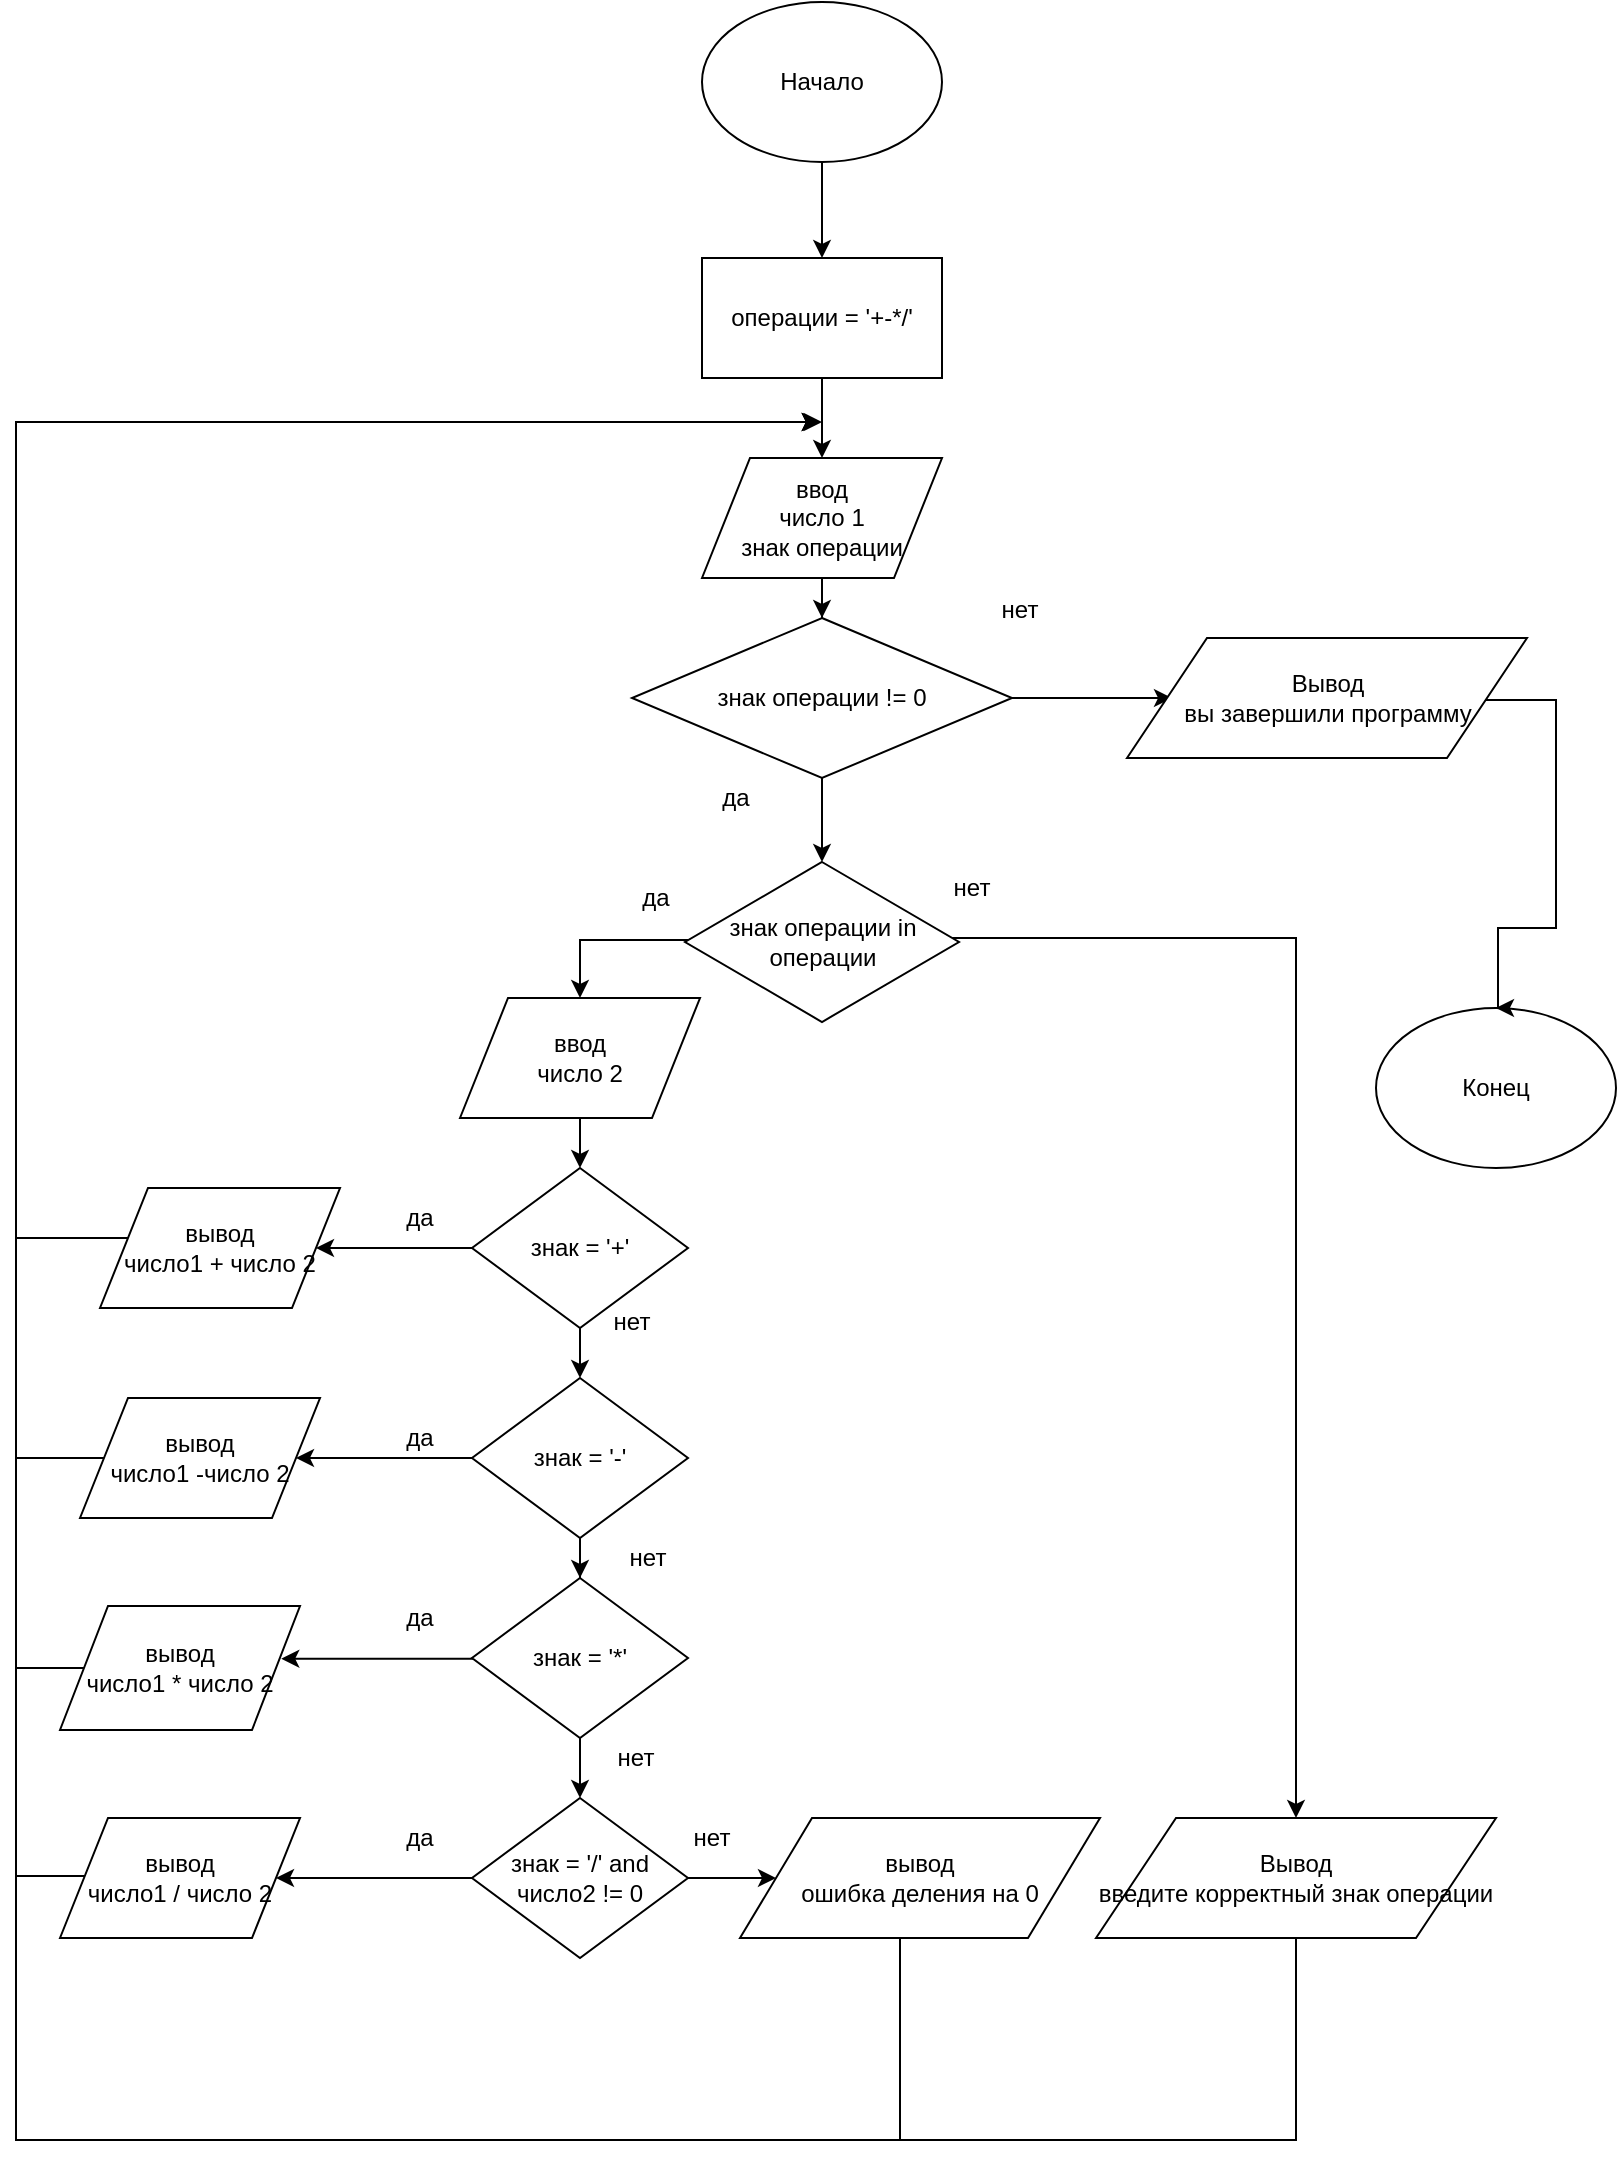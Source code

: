 <mxfile version="12.2.3" type="github" pages="4">
  <diagram id="CWwAkL2fOihtjybC1bDE" name="Task 2-1">
    <mxGraphModel dx="1408" dy="748" grid="1" gridSize="10" guides="1" tooltips="1" connect="1" arrows="1" fold="1" page="1" pageScale="1" pageWidth="827" pageHeight="1169" math="0" shadow="0">
      <root>
        <mxCell id="0"/>
        <mxCell id="1" parent="0"/>
        <mxCell id="OtLc_l3Oetv-ATF042nH-23" value="" style="edgeStyle=orthogonalEdgeStyle;rounded=0;orthogonalLoop=1;jettySize=auto;html=1;" parent="1" source="OtLc_l3Oetv-ATF042nH-1" target="OtLc_l3Oetv-ATF042nH-9" edge="1">
          <mxGeometry relative="1" as="geometry"/>
        </mxCell>
        <mxCell id="OtLc_l3Oetv-ATF042nH-1" value="Начало" style="ellipse;whiteSpace=wrap;html=1;" parent="1" vertex="1">
          <mxGeometry x="361" y="50" width="120" height="80" as="geometry"/>
        </mxCell>
        <mxCell id="OtLc_l3Oetv-ATF042nH-25" value="" style="edgeStyle=orthogonalEdgeStyle;rounded=0;orthogonalLoop=1;jettySize=auto;html=1;" parent="1" source="OtLc_l3Oetv-ATF042nH-3" target="OtLc_l3Oetv-ATF042nH-5" edge="1">
          <mxGeometry relative="1" as="geometry"/>
        </mxCell>
        <mxCell id="OtLc_l3Oetv-ATF042nH-3" value="ввод&lt;br&gt;число 1&lt;br&gt;знак операции" style="shape=parallelogram;perimeter=parallelogramPerimeter;whiteSpace=wrap;html=1;" parent="1" vertex="1">
          <mxGeometry x="361" y="278" width="120" height="60" as="geometry"/>
        </mxCell>
        <mxCell id="OtLc_l3Oetv-ATF042nH-26" value="" style="edgeStyle=orthogonalEdgeStyle;rounded=0;orthogonalLoop=1;jettySize=auto;html=1;" parent="1" source="OtLc_l3Oetv-ATF042nH-5" target="OtLc_l3Oetv-ATF042nH-10" edge="1">
          <mxGeometry relative="1" as="geometry"/>
        </mxCell>
        <mxCell id="OtLc_l3Oetv-ATF042nH-63" value="" style="edgeStyle=orthogonalEdgeStyle;rounded=0;orthogonalLoop=1;jettySize=auto;html=1;" parent="1" source="OtLc_l3Oetv-ATF042nH-5" edge="1">
          <mxGeometry relative="1" as="geometry">
            <mxPoint x="596.0" y="398" as="targetPoint"/>
          </mxGeometry>
        </mxCell>
        <mxCell id="OtLc_l3Oetv-ATF042nH-5" value="знак операции != 0" style="rhombus;whiteSpace=wrap;html=1;" parent="1" vertex="1">
          <mxGeometry x="326" y="358" width="190" height="80" as="geometry"/>
        </mxCell>
        <mxCell id="OtLc_l3Oetv-ATF042nH-30" value="" style="edgeStyle=orthogonalEdgeStyle;rounded=0;orthogonalLoop=1;jettySize=auto;html=1;" parent="1" source="OtLc_l3Oetv-ATF042nH-6" target="OtLc_l3Oetv-ATF042nH-8" edge="1">
          <mxGeometry relative="1" as="geometry"/>
        </mxCell>
        <mxCell id="OtLc_l3Oetv-ATF042nH-6" value="ввод&lt;br&gt;число 2&lt;br&gt;" style="shape=parallelogram;perimeter=parallelogramPerimeter;whiteSpace=wrap;html=1;" parent="1" vertex="1">
          <mxGeometry x="240" y="548" width="120" height="60" as="geometry"/>
        </mxCell>
        <mxCell id="OtLc_l3Oetv-ATF042nH-44" style="edgeStyle=orthogonalEdgeStyle;rounded=0;orthogonalLoop=1;jettySize=auto;html=1;" parent="1" source="OtLc_l3Oetv-ATF042nH-7" edge="1">
          <mxGeometry relative="1" as="geometry">
            <mxPoint x="420" y="260" as="targetPoint"/>
            <Array as="points">
              <mxPoint x="658" y="1119"/>
              <mxPoint x="18" y="1119"/>
              <mxPoint x="18" y="260"/>
              <mxPoint x="368" y="260"/>
            </Array>
          </mxGeometry>
        </mxCell>
        <mxCell id="OtLc_l3Oetv-ATF042nH-7" value="Вывод &lt;br&gt;введите корректный знак операции" style="shape=parallelogram;perimeter=parallelogramPerimeter;whiteSpace=wrap;html=1;" parent="1" vertex="1">
          <mxGeometry x="558" y="958" width="200" height="60" as="geometry"/>
        </mxCell>
        <mxCell id="OtLc_l3Oetv-ATF042nH-31" value="" style="edgeStyle=orthogonalEdgeStyle;rounded=0;orthogonalLoop=1;jettySize=auto;html=1;" parent="1" source="OtLc_l3Oetv-ATF042nH-8" target="OtLc_l3Oetv-ATF042nH-18" edge="1">
          <mxGeometry relative="1" as="geometry"/>
        </mxCell>
        <mxCell id="OtLc_l3Oetv-ATF042nH-32" value="" style="edgeStyle=orthogonalEdgeStyle;rounded=0;orthogonalLoop=1;jettySize=auto;html=1;" parent="1" source="OtLc_l3Oetv-ATF042nH-8" target="OtLc_l3Oetv-ATF042nH-15" edge="1">
          <mxGeometry relative="1" as="geometry"/>
        </mxCell>
        <mxCell id="OtLc_l3Oetv-ATF042nH-8" value="знак = &#39;+&#39;" style="rhombus;whiteSpace=wrap;html=1;" parent="1" vertex="1">
          <mxGeometry x="246" y="633" width="108" height="80" as="geometry"/>
        </mxCell>
        <mxCell id="OtLc_l3Oetv-ATF042nH-24" value="" style="edgeStyle=orthogonalEdgeStyle;rounded=0;orthogonalLoop=1;jettySize=auto;html=1;" parent="1" source="OtLc_l3Oetv-ATF042nH-9" target="OtLc_l3Oetv-ATF042nH-3" edge="1">
          <mxGeometry relative="1" as="geometry"/>
        </mxCell>
        <mxCell id="OtLc_l3Oetv-ATF042nH-9" value="операции = &#39;+-*/&#39;" style="rounded=0;whiteSpace=wrap;html=1;" parent="1" vertex="1">
          <mxGeometry x="361" y="178" width="120" height="60" as="geometry"/>
        </mxCell>
        <mxCell id="OtLc_l3Oetv-ATF042nH-29" style="edgeStyle=orthogonalEdgeStyle;rounded=0;orthogonalLoop=1;jettySize=auto;html=1;entryX=0.5;entryY=0;entryDx=0;entryDy=0;" parent="1" source="OtLc_l3Oetv-ATF042nH-10" target="OtLc_l3Oetv-ATF042nH-6" edge="1">
          <mxGeometry relative="1" as="geometry">
            <Array as="points">
              <mxPoint x="300" y="519"/>
            </Array>
          </mxGeometry>
        </mxCell>
        <mxCell id="OtLc_l3Oetv-ATF042nH-41" style="edgeStyle=orthogonalEdgeStyle;rounded=0;orthogonalLoop=1;jettySize=auto;html=1;entryX=0.5;entryY=0;entryDx=0;entryDy=0;" parent="1" source="OtLc_l3Oetv-ATF042nH-10" target="OtLc_l3Oetv-ATF042nH-7" edge="1">
          <mxGeometry relative="1" as="geometry">
            <Array as="points">
              <mxPoint x="658" y="518"/>
            </Array>
          </mxGeometry>
        </mxCell>
        <mxCell id="OtLc_l3Oetv-ATF042nH-10" value="знак операции in операции" style="rhombus;whiteSpace=wrap;html=1;" parent="1" vertex="1">
          <mxGeometry x="352.5" y="480" width="137" height="80" as="geometry"/>
        </mxCell>
        <mxCell id="OtLc_l3Oetv-ATF042nH-11" value="да" style="text;html=1;strokeColor=none;fillColor=none;align=center;verticalAlign=middle;whiteSpace=wrap;rounded=0;" parent="1" vertex="1">
          <mxGeometry x="318" y="488" width="40" height="20" as="geometry"/>
        </mxCell>
        <mxCell id="OtLc_l3Oetv-ATF042nH-12" value="нет" style="text;html=1;strokeColor=none;fillColor=none;align=center;verticalAlign=middle;whiteSpace=wrap;rounded=0;" parent="1" vertex="1">
          <mxGeometry x="476" y="483" width="40" height="20" as="geometry"/>
        </mxCell>
        <mxCell id="OtLc_l3Oetv-ATF042nH-13" value="да" style="text;html=1;strokeColor=none;fillColor=none;align=center;verticalAlign=middle;whiteSpace=wrap;rounded=0;" parent="1" vertex="1">
          <mxGeometry x="358" y="438" width="40" height="20" as="geometry"/>
        </mxCell>
        <mxCell id="OtLc_l3Oetv-ATF042nH-14" value="нет" style="text;html=1;strokeColor=none;fillColor=none;align=center;verticalAlign=middle;whiteSpace=wrap;rounded=0;" parent="1" vertex="1">
          <mxGeometry x="500" y="344" width="40" height="20" as="geometry"/>
        </mxCell>
        <mxCell id="OtLc_l3Oetv-ATF042nH-33" value="" style="edgeStyle=orthogonalEdgeStyle;rounded=0;orthogonalLoop=1;jettySize=auto;html=1;" parent="1" source="OtLc_l3Oetv-ATF042nH-15" target="OtLc_l3Oetv-ATF042nH-19" edge="1">
          <mxGeometry relative="1" as="geometry"/>
        </mxCell>
        <mxCell id="OtLc_l3Oetv-ATF042nH-34" value="" style="edgeStyle=orthogonalEdgeStyle;rounded=0;orthogonalLoop=1;jettySize=auto;html=1;" parent="1" source="OtLc_l3Oetv-ATF042nH-15" target="OtLc_l3Oetv-ATF042nH-16" edge="1">
          <mxGeometry relative="1" as="geometry"/>
        </mxCell>
        <mxCell id="OtLc_l3Oetv-ATF042nH-15" value="знак = &#39;-&#39;" style="rhombus;whiteSpace=wrap;html=1;" parent="1" vertex="1">
          <mxGeometry x="246" y="738" width="108" height="80" as="geometry"/>
        </mxCell>
        <mxCell id="OtLc_l3Oetv-ATF042nH-35" value="" style="edgeStyle=orthogonalEdgeStyle;rounded=0;orthogonalLoop=1;jettySize=auto;html=1;" parent="1" source="OtLc_l3Oetv-ATF042nH-16" target="OtLc_l3Oetv-ATF042nH-17" edge="1">
          <mxGeometry relative="1" as="geometry"/>
        </mxCell>
        <mxCell id="OtLc_l3Oetv-ATF042nH-37" value="" style="edgeStyle=orthogonalEdgeStyle;rounded=0;orthogonalLoop=1;jettySize=auto;html=1;entryX=0.922;entryY=0.425;entryDx=0;entryDy=0;entryPerimeter=0;" parent="1" edge="1">
          <mxGeometry relative="1" as="geometry">
            <mxPoint x="150.628" y="878.372" as="targetPoint"/>
            <Array as="points">
              <mxPoint x="220" y="878"/>
            </Array>
            <mxPoint x="246.502" y="878.372" as="sourcePoint"/>
          </mxGeometry>
        </mxCell>
        <mxCell id="OtLc_l3Oetv-ATF042nH-16" value="знак = &#39;*&#39;" style="rhombus;whiteSpace=wrap;html=1;" parent="1" vertex="1">
          <mxGeometry x="246" y="838" width="108" height="80" as="geometry"/>
        </mxCell>
        <mxCell id="OtLc_l3Oetv-ATF042nH-39" value="" style="edgeStyle=orthogonalEdgeStyle;rounded=0;orthogonalLoop=1;jettySize=auto;html=1;entryX=1;entryY=0.5;entryDx=0;entryDy=0;" parent="1" source="OtLc_l3Oetv-ATF042nH-17" target="OtLc_l3Oetv-ATF042nH-21" edge="1">
          <mxGeometry relative="1" as="geometry">
            <mxPoint x="166" y="988" as="targetPoint"/>
          </mxGeometry>
        </mxCell>
        <mxCell id="OtLc_l3Oetv-ATF042nH-40" value="" style="edgeStyle=orthogonalEdgeStyle;rounded=0;orthogonalLoop=1;jettySize=auto;html=1;" parent="1" source="OtLc_l3Oetv-ATF042nH-17" target="OtLc_l3Oetv-ATF042nH-22" edge="1">
          <mxGeometry relative="1" as="geometry"/>
        </mxCell>
        <mxCell id="OtLc_l3Oetv-ATF042nH-17" value="знак = &#39;/&#39; and число2 != 0" style="rhombus;whiteSpace=wrap;html=1;" parent="1" vertex="1">
          <mxGeometry x="246" y="948" width="108" height="80" as="geometry"/>
        </mxCell>
        <mxCell id="OtLc_l3Oetv-ATF042nH-53" style="edgeStyle=orthogonalEdgeStyle;rounded=0;orthogonalLoop=1;jettySize=auto;html=1;" parent="1" source="OtLc_l3Oetv-ATF042nH-18" edge="1">
          <mxGeometry relative="1" as="geometry">
            <mxPoint x="420" y="260" as="targetPoint"/>
            <Array as="points">
              <mxPoint x="18" y="668"/>
              <mxPoint x="18" y="260"/>
            </Array>
          </mxGeometry>
        </mxCell>
        <mxCell id="OtLc_l3Oetv-ATF042nH-18" value="вывод&lt;br&gt;число1 + число 2" style="shape=parallelogram;perimeter=parallelogramPerimeter;whiteSpace=wrap;html=1;" parent="1" vertex="1">
          <mxGeometry x="60" y="643" width="120" height="60" as="geometry"/>
        </mxCell>
        <mxCell id="OtLc_l3Oetv-ATF042nH-55" value="" style="edgeStyle=orthogonalEdgeStyle;rounded=0;orthogonalLoop=1;jettySize=auto;html=1;" parent="1" source="OtLc_l3Oetv-ATF042nH-19" edge="1">
          <mxGeometry relative="1" as="geometry">
            <mxPoint x="420" y="260" as="targetPoint"/>
            <Array as="points">
              <mxPoint x="18" y="778"/>
              <mxPoint x="18" y="260"/>
            </Array>
          </mxGeometry>
        </mxCell>
        <mxCell id="OtLc_l3Oetv-ATF042nH-19" value="вывод&lt;br&gt;число1 -число 2" style="shape=parallelogram;perimeter=parallelogramPerimeter;whiteSpace=wrap;html=1;" parent="1" vertex="1">
          <mxGeometry x="50" y="748" width="120" height="60" as="geometry"/>
        </mxCell>
        <mxCell id="OtLc_l3Oetv-ATF042nH-58" value="" style="edgeStyle=orthogonalEdgeStyle;rounded=0;orthogonalLoop=1;jettySize=auto;html=1;" parent="1" source="OtLc_l3Oetv-ATF042nH-20" edge="1">
          <mxGeometry relative="1" as="geometry">
            <mxPoint x="420" y="260" as="targetPoint"/>
            <Array as="points">
              <mxPoint x="18" y="883"/>
              <mxPoint x="18" y="260"/>
              <mxPoint x="368" y="260"/>
            </Array>
          </mxGeometry>
        </mxCell>
        <mxCell id="OtLc_l3Oetv-ATF042nH-20" value="вывод&lt;br&gt;число1 * число 2" style="shape=parallelogram;perimeter=parallelogramPerimeter;whiteSpace=wrap;html=1;" parent="1" vertex="1">
          <mxGeometry x="40" y="852" width="120" height="62" as="geometry"/>
        </mxCell>
        <mxCell id="OtLc_l3Oetv-ATF042nH-61" value="" style="edgeStyle=orthogonalEdgeStyle;rounded=0;orthogonalLoop=1;jettySize=auto;html=1;" parent="1" source="OtLc_l3Oetv-ATF042nH-21" edge="1">
          <mxGeometry relative="1" as="geometry">
            <mxPoint x="421" y="260" as="targetPoint"/>
            <Array as="points">
              <mxPoint x="18" y="987"/>
              <mxPoint x="18" y="260"/>
              <mxPoint x="373" y="260"/>
            </Array>
          </mxGeometry>
        </mxCell>
        <mxCell id="OtLc_l3Oetv-ATF042nH-21" value="вывод&lt;br&gt;число1 / число 2" style="shape=parallelogram;perimeter=parallelogramPerimeter;whiteSpace=wrap;html=1;" parent="1" vertex="1">
          <mxGeometry x="40" y="958" width="120" height="60" as="geometry"/>
        </mxCell>
        <mxCell id="OtLc_l3Oetv-ATF042nH-47" style="edgeStyle=orthogonalEdgeStyle;rounded=0;orthogonalLoop=1;jettySize=auto;html=1;" parent="1" source="OtLc_l3Oetv-ATF042nH-22" edge="1">
          <mxGeometry relative="1" as="geometry">
            <mxPoint x="420" y="260" as="targetPoint"/>
            <Array as="points">
              <mxPoint x="460" y="1119"/>
              <mxPoint x="18" y="1119"/>
              <mxPoint x="18" y="260"/>
              <mxPoint x="368" y="260"/>
            </Array>
          </mxGeometry>
        </mxCell>
        <mxCell id="OtLc_l3Oetv-ATF042nH-22" value="вывод&lt;br&gt;ошибка деления на 0" style="shape=parallelogram;perimeter=parallelogramPerimeter;whiteSpace=wrap;html=1;" parent="1" vertex="1">
          <mxGeometry x="380" y="958" width="180" height="60" as="geometry"/>
        </mxCell>
        <mxCell id="OtLc_l3Oetv-ATF042nH-64" value="Конец" style="ellipse;whiteSpace=wrap;html=1;" parent="1" vertex="1">
          <mxGeometry x="698" y="553" width="120" height="80" as="geometry"/>
        </mxCell>
        <mxCell id="OtLc_l3Oetv-ATF042nH-67" value="" style="edgeStyle=orthogonalEdgeStyle;rounded=0;orthogonalLoop=1;jettySize=auto;html=1;entryX=0.5;entryY=0;entryDx=0;entryDy=0;" parent="1" source="OtLc_l3Oetv-ATF042nH-65" target="OtLc_l3Oetv-ATF042nH-64" edge="1">
          <mxGeometry relative="1" as="geometry">
            <mxPoint x="798" y="448" as="targetPoint"/>
            <Array as="points">
              <mxPoint x="788" y="399"/>
              <mxPoint x="788" y="513"/>
              <mxPoint x="759" y="513"/>
            </Array>
          </mxGeometry>
        </mxCell>
        <mxCell id="OtLc_l3Oetv-ATF042nH-65" value="Вывод &lt;br&gt;вы завершили программу" style="shape=parallelogram;perimeter=parallelogramPerimeter;whiteSpace=wrap;html=1;" parent="1" vertex="1">
          <mxGeometry x="573.5" y="368" width="200" height="60" as="geometry"/>
        </mxCell>
        <mxCell id="OtLc_l3Oetv-ATF042nH-69" value="да" style="text;html=1;strokeColor=none;fillColor=none;align=center;verticalAlign=middle;whiteSpace=wrap;rounded=0;" parent="1" vertex="1">
          <mxGeometry x="200" y="648" width="40" height="20" as="geometry"/>
        </mxCell>
        <mxCell id="OtLc_l3Oetv-ATF042nH-70" value="да" style="text;html=1;strokeColor=none;fillColor=none;align=center;verticalAlign=middle;whiteSpace=wrap;rounded=0;" parent="1" vertex="1">
          <mxGeometry x="200" y="758" width="40" height="20" as="geometry"/>
        </mxCell>
        <mxCell id="OtLc_l3Oetv-ATF042nH-71" value="да" style="text;html=1;strokeColor=none;fillColor=none;align=center;verticalAlign=middle;whiteSpace=wrap;rounded=0;" parent="1" vertex="1">
          <mxGeometry x="200" y="848" width="40" height="20" as="geometry"/>
        </mxCell>
        <mxCell id="OtLc_l3Oetv-ATF042nH-72" value="да" style="text;html=1;strokeColor=none;fillColor=none;align=center;verticalAlign=middle;whiteSpace=wrap;rounded=0;" parent="1" vertex="1">
          <mxGeometry x="200" y="958" width="40" height="20" as="geometry"/>
        </mxCell>
        <mxCell id="OtLc_l3Oetv-ATF042nH-73" value="нет" style="text;html=1;strokeColor=none;fillColor=none;align=center;verticalAlign=middle;whiteSpace=wrap;rounded=0;" parent="1" vertex="1">
          <mxGeometry x="306" y="700" width="40" height="20" as="geometry"/>
        </mxCell>
        <mxCell id="OtLc_l3Oetv-ATF042nH-74" value="нет" style="text;html=1;strokeColor=none;fillColor=none;align=center;verticalAlign=middle;whiteSpace=wrap;rounded=0;" parent="1" vertex="1">
          <mxGeometry x="314" y="818" width="40" height="20" as="geometry"/>
        </mxCell>
        <mxCell id="OtLc_l3Oetv-ATF042nH-75" value="нет" style="text;html=1;strokeColor=none;fillColor=none;align=center;verticalAlign=middle;whiteSpace=wrap;rounded=0;" parent="1" vertex="1">
          <mxGeometry x="308" y="918" width="40" height="20" as="geometry"/>
        </mxCell>
        <mxCell id="OtLc_l3Oetv-ATF042nH-76" value="нет" style="text;html=1;strokeColor=none;fillColor=none;align=center;verticalAlign=middle;whiteSpace=wrap;rounded=0;" parent="1" vertex="1">
          <mxGeometry x="346" y="958" width="40" height="20" as="geometry"/>
        </mxCell>
      </root>
    </mxGraphModel>
  </diagram>
  <diagram id="VYC4QHwjiXYXhQdHHb8H" name="Tak 2-3">
    <mxGraphModel dx="1408" dy="748" grid="1" gridSize="10" guides="1" tooltips="1" connect="1" arrows="1" fold="1" page="1" pageScale="1" pageWidth="827" pageHeight="1169" math="0" shadow="0">
      <root>
        <mxCell id="lGTuVKDiZQkKBE3Gu2LE-0"/>
        <mxCell id="lGTuVKDiZQkKBE3Gu2LE-1" parent="lGTuVKDiZQkKBE3Gu2LE-0"/>
        <mxCell id="RgZeZMgH2easxuy1TkRL-0" value="&lt;h1&gt;&lt;span style=&quot;background-color: transparent ; color: rgb(44 , 45 , 48) ; font-family: &amp;#34;arial&amp;#34; ; font-size: 16pt ; white-space: pre-wrap ; font-weight: normal&quot;&gt;Сформировать из введенного числа обратное по порядку входящих в него цифр и вывести на экран. Например, если введено число 3486, то надо вывести 6843.&lt;/span&gt;&lt;br&gt;&lt;/h1&gt;" style="text;html=1;strokeColor=none;fillColor=none;spacing=5;spacingTop=-20;whiteSpace=wrap;overflow=hidden;rounded=0;" parent="lGTuVKDiZQkKBE3Gu2LE-1" vertex="1">
          <mxGeometry x="20" y="20" width="670" height="90" as="geometry"/>
        </mxCell>
        <mxCell id="RgZeZMgH2easxuy1TkRL-15" value="" style="edgeStyle=orthogonalEdgeStyle;rounded=0;orthogonalLoop=1;jettySize=auto;html=1;" parent="lGTuVKDiZQkKBE3Gu2LE-1" source="RgZeZMgH2easxuy1TkRL-3" target="RgZeZMgH2easxuy1TkRL-4" edge="1">
          <mxGeometry relative="1" as="geometry"/>
        </mxCell>
        <mxCell id="RgZeZMgH2easxuy1TkRL-3" value="Начало" style="ellipse;whiteSpace=wrap;html=1;" parent="lGTuVKDiZQkKBE3Gu2LE-1" vertex="1">
          <mxGeometry x="293" y="130" width="120" height="80" as="geometry"/>
        </mxCell>
        <mxCell id="RgZeZMgH2easxuy1TkRL-16" value="" style="edgeStyle=orthogonalEdgeStyle;rounded=0;orthogonalLoop=1;jettySize=auto;html=1;" parent="lGTuVKDiZQkKBE3Gu2LE-1" source="RgZeZMgH2easxuy1TkRL-4" target="RgZeZMgH2easxuy1TkRL-5" edge="1">
          <mxGeometry relative="1" as="geometry"/>
        </mxCell>
        <mxCell id="RgZeZMgH2easxuy1TkRL-4" value="Ввод&lt;br&gt;&amp;nbsp;number = input(введите число)" style="shape=parallelogram;perimeter=parallelogramPerimeter;whiteSpace=wrap;html=1;" parent="lGTuVKDiZQkKBE3Gu2LE-1" vertex="1">
          <mxGeometry x="229.5" y="260" width="247" height="70" as="geometry"/>
        </mxCell>
        <mxCell id="RgZeZMgH2easxuy1TkRL-17" value="" style="edgeStyle=orthogonalEdgeStyle;rounded=0;orthogonalLoop=1;jettySize=auto;html=1;" parent="lGTuVKDiZQkKBE3Gu2LE-1" source="RgZeZMgH2easxuy1TkRL-5" target="RgZeZMgH2easxuy1TkRL-6" edge="1">
          <mxGeometry relative="1" as="geometry"/>
        </mxCell>
        <mxCell id="RgZeZMgH2easxuy1TkRL-5" value="rev_num = &#39;&#39;" style="rounded=0;whiteSpace=wrap;html=1;" parent="lGTuVKDiZQkKBE3Gu2LE-1" vertex="1">
          <mxGeometry x="293" y="370" width="120" height="60" as="geometry"/>
        </mxCell>
        <mxCell id="RgZeZMgH2easxuy1TkRL-8" style="edgeStyle=orthogonalEdgeStyle;rounded=0;orthogonalLoop=1;jettySize=auto;html=1;" parent="lGTuVKDiZQkKBE3Gu2LE-1" source="RgZeZMgH2easxuy1TkRL-6" target="RgZeZMgH2easxuy1TkRL-7" edge="1">
          <mxGeometry relative="1" as="geometry"/>
        </mxCell>
        <mxCell id="RgZeZMgH2easxuy1TkRL-13" style="edgeStyle=orthogonalEdgeStyle;rounded=0;orthogonalLoop=1;jettySize=auto;html=1;entryX=0;entryY=0.5;entryDx=0;entryDy=0;" parent="lGTuVKDiZQkKBE3Gu2LE-1" source="RgZeZMgH2easxuy1TkRL-6" target="RgZeZMgH2easxuy1TkRL-10" edge="1">
          <mxGeometry relative="1" as="geometry"/>
        </mxCell>
        <mxCell id="RgZeZMgH2easxuy1TkRL-6" value="number // 10 &amp;gt;0" style="rhombus;whiteSpace=wrap;html=1;" parent="lGTuVKDiZQkKBE3Gu2LE-1" vertex="1">
          <mxGeometry x="268" y="475" width="170" height="80" as="geometry"/>
        </mxCell>
        <mxCell id="RgZeZMgH2easxuy1TkRL-9" style="edgeStyle=orthogonalEdgeStyle;rounded=0;orthogonalLoop=1;jettySize=auto;html=1;entryX=0;entryY=0.5;entryDx=0;entryDy=0;" parent="lGTuVKDiZQkKBE3Gu2LE-1" source="RgZeZMgH2easxuy1TkRL-7" target="RgZeZMgH2easxuy1TkRL-6" edge="1">
          <mxGeometry relative="1" as="geometry">
            <Array as="points">
              <mxPoint x="360" y="690"/>
              <mxPoint x="170" y="690"/>
              <mxPoint x="170" y="515"/>
            </Array>
          </mxGeometry>
        </mxCell>
        <mxCell id="RgZeZMgH2easxuy1TkRL-7" value="rev_num += number%10&lt;br&gt;&lt;br&gt;number //=10" style="rounded=0;whiteSpace=wrap;html=1;" parent="lGTuVKDiZQkKBE3Gu2LE-1" vertex="1">
          <mxGeometry x="253" y="600" width="200" height="60" as="geometry"/>
        </mxCell>
        <mxCell id="RgZeZMgH2easxuy1TkRL-14" style="edgeStyle=orthogonalEdgeStyle;rounded=0;orthogonalLoop=1;jettySize=auto;html=1;" parent="lGTuVKDiZQkKBE3Gu2LE-1" source="RgZeZMgH2easxuy1TkRL-10" target="RgZeZMgH2easxuy1TkRL-12" edge="1">
          <mxGeometry relative="1" as="geometry"/>
        </mxCell>
        <mxCell id="RgZeZMgH2easxuy1TkRL-10" value="Вывод&lt;br&gt;rev_num" style="shape=parallelogram;perimeter=parallelogramPerimeter;whiteSpace=wrap;html=1;" parent="lGTuVKDiZQkKBE3Gu2LE-1" vertex="1">
          <mxGeometry x="540" y="485" width="120" height="60" as="geometry"/>
        </mxCell>
        <mxCell id="RgZeZMgH2easxuy1TkRL-12" value="Конец" style="ellipse;whiteSpace=wrap;html=1;" parent="lGTuVKDiZQkKBE3Gu2LE-1" vertex="1">
          <mxGeometry x="540" y="640" width="120" height="80" as="geometry"/>
        </mxCell>
        <mxCell id="iSrfKTXhpsOFVOx3znaE-0" value="Да" style="text;html=1;resizable=0;points=[];autosize=1;align=left;verticalAlign=top;spacingTop=-4;" vertex="1" parent="lGTuVKDiZQkKBE3Gu2LE-1">
          <mxGeometry x="355" y="564" width="30" height="20" as="geometry"/>
        </mxCell>
        <mxCell id="iSrfKTXhpsOFVOx3znaE-1" value="Нет" style="text;html=1;resizable=0;points=[];autosize=1;align=left;verticalAlign=top;spacingTop=-4;" vertex="1" parent="lGTuVKDiZQkKBE3Gu2LE-1">
          <mxGeometry x="433" y="495" width="40" height="20" as="geometry"/>
        </mxCell>
      </root>
    </mxGraphModel>
  </diagram>
  <diagram id="PITN7NKYde6Xkrb7bRY6" name="Task2-7">
    <mxGraphModel dx="2235" dy="748" grid="1" gridSize="10" guides="1" tooltips="1" connect="1" arrows="1" fold="1" page="1" pageScale="1" pageWidth="827" pageHeight="1169" math="0" shadow="0">
      <root>
        <mxCell id="g-Eo6CP6DrlIyl_DQH2s-0"/>
        <mxCell id="g-Eo6CP6DrlIyl_DQH2s-1" parent="g-Eo6CP6DrlIyl_DQH2s-0"/>
        <mxCell id="6RBcItC7hYWBxBe4ZGCl-5" style="edgeStyle=orthogonalEdgeStyle;rounded=0;orthogonalLoop=1;jettySize=auto;html=1;" parent="g-Eo6CP6DrlIyl_DQH2s-1" source="6RBcItC7hYWBxBe4ZGCl-0" target="6RBcItC7hYWBxBe4ZGCl-1" edge="1">
          <mxGeometry relative="1" as="geometry"/>
        </mxCell>
        <mxCell id="6RBcItC7hYWBxBe4ZGCl-0" value="def progress(n)" style="ellipse;whiteSpace=wrap;html=1;" parent="g-Eo6CP6DrlIyl_DQH2s-1" vertex="1">
          <mxGeometry x="-595" y="70" width="120" height="80" as="geometry"/>
        </mxCell>
        <mxCell id="6RBcItC7hYWBxBe4ZGCl-6" style="edgeStyle=orthogonalEdgeStyle;rounded=0;orthogonalLoop=1;jettySize=auto;html=1;" parent="g-Eo6CP6DrlIyl_DQH2s-1" source="6RBcItC7hYWBxBe4ZGCl-1" target="6RBcItC7hYWBxBe4ZGCl-3" edge="1">
          <mxGeometry relative="1" as="geometry"/>
        </mxCell>
        <mxCell id="6RBcItC7hYWBxBe4ZGCl-7" style="edgeStyle=orthogonalEdgeStyle;rounded=0;orthogonalLoop=1;jettySize=auto;html=1;" parent="g-Eo6CP6DrlIyl_DQH2s-1" source="6RBcItC7hYWBxBe4ZGCl-1" target="6RBcItC7hYWBxBe4ZGCl-4" edge="1">
          <mxGeometry relative="1" as="geometry"/>
        </mxCell>
        <mxCell id="6RBcItC7hYWBxBe4ZGCl-1" value="n&amp;gt;0" style="rhombus;whiteSpace=wrap;html=1;" parent="g-Eo6CP6DrlIyl_DQH2s-1" vertex="1">
          <mxGeometry x="-610" y="190" width="150" height="80" as="geometry"/>
        </mxCell>
        <mxCell id="6RBcItC7hYWBxBe4ZGCl-10" style="edgeStyle=orthogonalEdgeStyle;rounded=0;orthogonalLoop=1;jettySize=auto;html=1;entryX=0.5;entryY=0;entryDx=0;entryDy=0;" parent="g-Eo6CP6DrlIyl_DQH2s-1" source="6RBcItC7hYWBxBe4ZGCl-3" target="6RBcItC7hYWBxBe4ZGCl-8" edge="1">
          <mxGeometry relative="1" as="geometry">
            <Array as="points">
              <mxPoint x="-358" y="350"/>
              <mxPoint x="-535" y="350"/>
            </Array>
          </mxGeometry>
        </mxCell>
        <mxCell id="6RBcItC7hYWBxBe4ZGCl-3" value="n + progress(n-1)&amp;nbsp;" style="rounded=0;whiteSpace=wrap;html=1;" parent="g-Eo6CP6DrlIyl_DQH2s-1" vertex="1">
          <mxGeometry x="-437" y="280" width="157" height="60" as="geometry"/>
        </mxCell>
        <mxCell id="6RBcItC7hYWBxBe4ZGCl-9" style="edgeStyle=orthogonalEdgeStyle;rounded=0;orthogonalLoop=1;jettySize=auto;html=1;entryX=0.5;entryY=0;entryDx=0;entryDy=0;" parent="g-Eo6CP6DrlIyl_DQH2s-1" source="6RBcItC7hYWBxBe4ZGCl-4" target="6RBcItC7hYWBxBe4ZGCl-8" edge="1">
          <mxGeometry relative="1" as="geometry">
            <Array as="points">
              <mxPoint x="-680" y="350"/>
              <mxPoint x="-535" y="350"/>
            </Array>
          </mxGeometry>
        </mxCell>
        <mxCell id="6RBcItC7hYWBxBe4ZGCl-4" value="n" style="rounded=0;whiteSpace=wrap;html=1;" parent="g-Eo6CP6DrlIyl_DQH2s-1" vertex="1">
          <mxGeometry x="-710" y="280" width="60" height="60" as="geometry"/>
        </mxCell>
        <mxCell id="6RBcItC7hYWBxBe4ZGCl-8" value="Конец" style="ellipse;whiteSpace=wrap;html=1;" parent="g-Eo6CP6DrlIyl_DQH2s-1" vertex="1">
          <mxGeometry x="-595" y="390" width="120" height="80" as="geometry"/>
        </mxCell>
        <mxCell id="6RBcItC7hYWBxBe4ZGCl-27" value="" style="edgeStyle=orthogonalEdgeStyle;rounded=0;orthogonalLoop=1;jettySize=auto;html=1;" parent="g-Eo6CP6DrlIyl_DQH2s-1" source="6RBcItC7hYWBxBe4ZGCl-12" target="6RBcItC7hYWBxBe4ZGCl-14" edge="1">
          <mxGeometry relative="1" as="geometry"/>
        </mxCell>
        <mxCell id="6RBcItC7hYWBxBe4ZGCl-12" value="Начало" style="ellipse;whiteSpace=wrap;html=1;" parent="g-Eo6CP6DrlIyl_DQH2s-1" vertex="1">
          <mxGeometry x="-67" y="70" width="120" height="80" as="geometry"/>
        </mxCell>
        <mxCell id="6RBcItC7hYWBxBe4ZGCl-28" value="" style="edgeStyle=orthogonalEdgeStyle;rounded=0;orthogonalLoop=1;jettySize=auto;html=1;" parent="g-Eo6CP6DrlIyl_DQH2s-1" source="6RBcItC7hYWBxBe4ZGCl-14" target="6RBcItC7hYWBxBe4ZGCl-15" edge="1">
          <mxGeometry relative="1" as="geometry"/>
        </mxCell>
        <mxCell id="6RBcItC7hYWBxBe4ZGCl-14" value="Ввод n" style="shape=parallelogram;perimeter=parallelogramPerimeter;whiteSpace=wrap;html=1;" parent="g-Eo6CP6DrlIyl_DQH2s-1" vertex="1">
          <mxGeometry x="-67" y="180" width="120" height="60" as="geometry"/>
        </mxCell>
        <mxCell id="6RBcItC7hYWBxBe4ZGCl-30" value="" style="edgeStyle=orthogonalEdgeStyle;rounded=0;orthogonalLoop=1;jettySize=auto;html=1;" parent="g-Eo6CP6DrlIyl_DQH2s-1" source="6RBcItC7hYWBxBe4ZGCl-15" target="6RBcItC7hYWBxBe4ZGCl-25" edge="1">
          <mxGeometry relative="1" as="geometry"/>
        </mxCell>
        <mxCell id="6RBcItC7hYWBxBe4ZGCl-15" value="&lt;pre style=&quot;background-color: rgb(255 , 255 , 255) ; font-family: &amp;#34;consolas&amp;#34;&quot;&gt;sum_progress = &lt;span style=&quot;color: #000080&quot;&gt;int&lt;/span&gt;((&lt;span style=&quot;color: #0000ff&quot;&gt;1 &lt;/span&gt;+ n) * n / &lt;span style=&quot;color: #0000ff&quot;&gt;2&lt;/span&gt;)&lt;/pre&gt;" style="rounded=0;whiteSpace=wrap;html=1;" parent="g-Eo6CP6DrlIyl_DQH2s-1" vertex="1">
          <mxGeometry x="-127" y="260" width="240" height="60" as="geometry"/>
        </mxCell>
        <mxCell id="6RBcItC7hYWBxBe4ZGCl-32" style="edgeStyle=orthogonalEdgeStyle;rounded=0;orthogonalLoop=1;jettySize=auto;html=1;" parent="g-Eo6CP6DrlIyl_DQH2s-1" source="6RBcItC7hYWBxBe4ZGCl-17" target="6RBcItC7hYWBxBe4ZGCl-18" edge="1">
          <mxGeometry relative="1" as="geometry"/>
        </mxCell>
        <mxCell id="6RBcItC7hYWBxBe4ZGCl-35" style="edgeStyle=orthogonalEdgeStyle;rounded=0;orthogonalLoop=1;jettySize=auto;html=1;entryX=0.5;entryY=0;entryDx=0;entryDy=0;" parent="g-Eo6CP6DrlIyl_DQH2s-1" source="6RBcItC7hYWBxBe4ZGCl-17" target="6RBcItC7hYWBxBe4ZGCl-26" edge="1">
          <mxGeometry relative="1" as="geometry">
            <Array as="points">
              <mxPoint x="200" y="500"/>
            </Array>
          </mxGeometry>
        </mxCell>
        <mxCell id="6RBcItC7hYWBxBe4ZGCl-17" value="sum_progress== func_progress" style="rhombus;whiteSpace=wrap;html=1;" parent="g-Eo6CP6DrlIyl_DQH2s-1" vertex="1">
          <mxGeometry x="-123.5" y="460" width="233" height="80" as="geometry"/>
        </mxCell>
        <mxCell id="6RBcItC7hYWBxBe4ZGCl-37" style="edgeStyle=orthogonalEdgeStyle;rounded=0;orthogonalLoop=1;jettySize=auto;html=1;" parent="g-Eo6CP6DrlIyl_DQH2s-1" source="6RBcItC7hYWBxBe4ZGCl-18" target="6RBcItC7hYWBxBe4ZGCl-36" edge="1">
          <mxGeometry relative="1" as="geometry">
            <Array as="points">
              <mxPoint x="-250" y="660"/>
              <mxPoint x="-7" y="660"/>
            </Array>
          </mxGeometry>
        </mxCell>
        <mxCell id="6RBcItC7hYWBxBe4ZGCl-18" value="Равенство выполняется&lt;br&gt;func_progress&lt;br&gt;sum_progress" style="shape=parallelogram;perimeter=parallelogramPerimeter;whiteSpace=wrap;html=1;" parent="g-Eo6CP6DrlIyl_DQH2s-1" vertex="1">
          <mxGeometry x="-360" y="560" width="220" height="83" as="geometry"/>
        </mxCell>
        <mxCell id="6RBcItC7hYWBxBe4ZGCl-31" value="" style="edgeStyle=orthogonalEdgeStyle;rounded=0;orthogonalLoop=1;jettySize=auto;html=1;" parent="g-Eo6CP6DrlIyl_DQH2s-1" source="6RBcItC7hYWBxBe4ZGCl-25" target="6RBcItC7hYWBxBe4ZGCl-17" edge="1">
          <mxGeometry relative="1" as="geometry"/>
        </mxCell>
        <mxCell id="6RBcItC7hYWBxBe4ZGCl-25" value="func_progress = progress(n)" style="shape=process;whiteSpace=wrap;html=1;backgroundOutline=1;" parent="g-Eo6CP6DrlIyl_DQH2s-1" vertex="1">
          <mxGeometry x="-127" y="360" width="240" height="60" as="geometry"/>
        </mxCell>
        <mxCell id="6RBcItC7hYWBxBe4ZGCl-38" style="edgeStyle=orthogonalEdgeStyle;rounded=0;orthogonalLoop=1;jettySize=auto;html=1;" parent="g-Eo6CP6DrlIyl_DQH2s-1" source="6RBcItC7hYWBxBe4ZGCl-26" target="6RBcItC7hYWBxBe4ZGCl-36" edge="1">
          <mxGeometry relative="1" as="geometry">
            <Array as="points">
              <mxPoint x="200" y="660"/>
              <mxPoint x="-7" y="660"/>
            </Array>
          </mxGeometry>
        </mxCell>
        <mxCell id="6RBcItC7hYWBxBe4ZGCl-26" value="Равенство не выполняется" style="shape=parallelogram;perimeter=parallelogramPerimeter;whiteSpace=wrap;html=1;" parent="g-Eo6CP6DrlIyl_DQH2s-1" vertex="1">
          <mxGeometry x="80" y="563" width="240" height="80" as="geometry"/>
        </mxCell>
        <mxCell id="6RBcItC7hYWBxBe4ZGCl-36" value="Конец" style="ellipse;whiteSpace=wrap;html=1;" parent="g-Eo6CP6DrlIyl_DQH2s-1" vertex="1">
          <mxGeometry x="-67" y="700" width="120" height="80" as="geometry"/>
        </mxCell>
        <mxCell id="-qtF7QeFHUNs60MpRwod-0" value="Да" style="text;html=1;resizable=0;points=[];autosize=1;align=left;verticalAlign=top;spacingTop=-4;" vertex="1" parent="g-Eo6CP6DrlIyl_DQH2s-1">
          <mxGeometry x="-465" y="208" width="30" height="20" as="geometry"/>
        </mxCell>
        <mxCell id="-qtF7QeFHUNs60MpRwod-1" value="Нет" style="text;html=1;resizable=0;points=[];autosize=1;align=left;verticalAlign=top;spacingTop=-4;" vertex="1" parent="g-Eo6CP6DrlIyl_DQH2s-1">
          <mxGeometry x="-627" y="202" width="40" height="20" as="geometry"/>
        </mxCell>
        <mxCell id="-qtF7QeFHUNs60MpRwod-2" value="нет" style="text;html=1;resizable=0;points=[];autosize=1;align=left;verticalAlign=top;spacingTop=-4;" vertex="1" parent="g-Eo6CP6DrlIyl_DQH2s-1">
          <mxGeometry x="39" y="460" width="30" height="20" as="geometry"/>
        </mxCell>
        <mxCell id="-qtF7QeFHUNs60MpRwod-3" value="Да" style="text;html=1;resizable=0;points=[];autosize=1;align=left;verticalAlign=top;spacingTop=-4;" vertex="1" parent="g-Eo6CP6DrlIyl_DQH2s-1">
          <mxGeometry x="-82" y="460" width="30" height="20" as="geometry"/>
        </mxCell>
      </root>
    </mxGraphModel>
  </diagram>
  <diagram id="aFyTy77ceR6MgdM2YZIS" name="Task 2-8">
    <mxGraphModel dx="1408" dy="748" grid="1" gridSize="10" guides="1" tooltips="1" connect="1" arrows="1" fold="1" page="1" pageScale="1" pageWidth="827" pageHeight="1169" math="0" shadow="0">
      <root>
        <mxCell id="3TISv3wBjOuIwgSo-trB-0"/>
        <mxCell id="3TISv3wBjOuIwgSo-trB-1" parent="3TISv3wBjOuIwgSo-trB-0"/>
        <mxCell id="3TISv3wBjOuIwgSo-trB-2" value="&lt;h1&gt;&lt;span style=&quot;font-weight: normal&quot; id=&quot;docs-internal-guid-b36f7579-7fff-beb7-0060-bb69feb1fd56&quot;&gt;&lt;ol style=&quot;margin-top: 0 ; margin-bottom: 0&quot; start=&quot;8&quot;&gt;&lt;li dir=&quot;ltr&quot; style=&quot;list-style-type: decimal ; font-size: 16pt ; font-family: &amp;#34;arial&amp;#34; ; color: rgb(44 , 45 , 48) ; background-color: transparent ; vertical-align: baseline ; white-space: pre&quot;&gt;&lt;p dir=&quot;ltr&quot; style=&quot;line-height: 1.2 ; margin-top: 10pt ; margin-bottom: 10pt&quot;&gt;&lt;span style=&quot;font-size: 16pt ; background-color: transparent ; vertical-align: baseline ; white-space: pre-wrap&quot;&gt;Посчитать, сколько раз встречается определенная цифра в введенной последовательности чисел. Количество вводимых чисел и цифра, которую необходимо посчитать, задаются вводом с клавиатуры.&amp;nbsp;&lt;/span&gt;&lt;/p&gt;&lt;/li&gt;&lt;/ol&gt;&lt;/span&gt;&lt;/h1&gt;" style="text;html=1;strokeColor=none;fillColor=none;spacing=5;spacingTop=-20;whiteSpace=wrap;overflow=hidden;rounded=0;" parent="3TISv3wBjOuIwgSo-trB-1" vertex="1">
          <mxGeometry x="20" y="20" width="640" height="130" as="geometry"/>
        </mxCell>
        <mxCell id="3TISv3wBjOuIwgSo-trB-7" value="" style="edgeStyle=orthogonalEdgeStyle;rounded=0;orthogonalLoop=1;jettySize=auto;html=1;" parent="3TISv3wBjOuIwgSo-trB-1" source="3TISv3wBjOuIwgSo-trB-3" target="3TISv3wBjOuIwgSo-trB-4" edge="1">
          <mxGeometry relative="1" as="geometry"/>
        </mxCell>
        <mxCell id="3TISv3wBjOuIwgSo-trB-3" value="Начало" style="ellipse;whiteSpace=wrap;html=1;" parent="3TISv3wBjOuIwgSo-trB-1" vertex="1">
          <mxGeometry x="300" y="150" width="120" height="80" as="geometry"/>
        </mxCell>
        <mxCell id="3TISv3wBjOuIwgSo-trB-8" value="" style="edgeStyle=orthogonalEdgeStyle;rounded=0;orthogonalLoop=1;jettySize=auto;html=1;" parent="3TISv3wBjOuIwgSo-trB-1" source="3TISv3wBjOuIwgSo-trB-4" target="3TISv3wBjOuIwgSo-trB-5" edge="1">
          <mxGeometry relative="1" as="geometry"/>
        </mxCell>
        <mxCell id="3TISv3wBjOuIwgSo-trB-4" value="a = input(сколько чисел будем вводить?&#39;&lt;br&gt;b = input( какую цифру будем искать?&#39;" style="shape=parallelogram;perimeter=parallelogramPerimeter;whiteSpace=wrap;html=1;" parent="3TISv3wBjOuIwgSo-trB-1" vertex="1">
          <mxGeometry x="160" y="270" width="400" height="90" as="geometry"/>
        </mxCell>
        <mxCell id="3TISv3wBjOuIwgSo-trB-37" style="edgeStyle=orthogonalEdgeStyle;rounded=0;orthogonalLoop=1;jettySize=auto;html=1;entryX=0.5;entryY=0;entryDx=0;entryDy=0;" parent="3TISv3wBjOuIwgSo-trB-1" source="3TISv3wBjOuIwgSo-trB-5" target="3TISv3wBjOuIwgSo-trB-6" edge="1">
          <mxGeometry relative="1" as="geometry"/>
        </mxCell>
        <mxCell id="3TISv3wBjOuIwgSo-trB-5" value="c = &#39;&#39;&lt;br&gt;i = 1" style="rounded=0;whiteSpace=wrap;html=1;" parent="3TISv3wBjOuIwgSo-trB-1" vertex="1">
          <mxGeometry x="300" y="410" width="120" height="60" as="geometry"/>
        </mxCell>
        <mxCell id="3TISv3wBjOuIwgSo-trB-14" style="edgeStyle=orthogonalEdgeStyle;rounded=0;orthogonalLoop=1;jettySize=auto;html=1;entryX=0.5;entryY=0;entryDx=0;entryDy=0;" parent="3TISv3wBjOuIwgSo-trB-1" source="3TISv3wBjOuIwgSo-trB-6" target="3TISv3wBjOuIwgSo-trB-10" edge="1">
          <mxGeometry relative="1" as="geometry">
            <Array as="points">
              <mxPoint x="210" y="640"/>
              <mxPoint x="210" y="640"/>
            </Array>
          </mxGeometry>
        </mxCell>
        <mxCell id="3TISv3wBjOuIwgSo-trB-20" value="" style="edgeStyle=orthogonalEdgeStyle;rounded=0;orthogonalLoop=1;jettySize=auto;html=1;" parent="3TISv3wBjOuIwgSo-trB-1" source="3TISv3wBjOuIwgSo-trB-6" target="3TISv3wBjOuIwgSo-trB-19" edge="1">
          <mxGeometry relative="1" as="geometry"/>
        </mxCell>
        <mxCell id="3TISv3wBjOuIwgSo-trB-6" value="&amp;nbsp;i &amp;gt;= a" style="rhombus;whiteSpace=wrap;html=1;" parent="3TISv3wBjOuIwgSo-trB-1" vertex="1">
          <mxGeometry x="135" y="544" width="150" height="80" as="geometry"/>
        </mxCell>
        <mxCell id="3TISv3wBjOuIwgSo-trB-15" value="" style="edgeStyle=orthogonalEdgeStyle;rounded=0;orthogonalLoop=1;jettySize=auto;html=1;" parent="3TISv3wBjOuIwgSo-trB-1" source="3TISv3wBjOuIwgSo-trB-10" target="3TISv3wBjOuIwgSo-trB-11" edge="1">
          <mxGeometry relative="1" as="geometry"/>
        </mxCell>
        <mxCell id="3TISv3wBjOuIwgSo-trB-10" value="Ввод&lt;br&gt;введите число" style="shape=parallelogram;perimeter=parallelogramPerimeter;whiteSpace=wrap;html=1;" parent="3TISv3wBjOuIwgSo-trB-1" vertex="1">
          <mxGeometry x="150" y="660" width="120" height="60" as="geometry"/>
        </mxCell>
        <mxCell id="3TISv3wBjOuIwgSo-trB-18" style="edgeStyle=orthogonalEdgeStyle;rounded=0;orthogonalLoop=1;jettySize=auto;html=1;entryX=0;entryY=0.5;entryDx=0;entryDy=0;" parent="3TISv3wBjOuIwgSo-trB-1" source="3TISv3wBjOuIwgSo-trB-11" target="3TISv3wBjOuIwgSo-trB-6" edge="1">
          <mxGeometry relative="1" as="geometry">
            <Array as="points">
              <mxPoint x="210" y="840"/>
              <mxPoint x="50" y="840"/>
              <mxPoint x="50" y="584"/>
            </Array>
          </mxGeometry>
        </mxCell>
        <mxCell id="3TISv3wBjOuIwgSo-trB-11" value="с+=число&lt;br&gt;i+=1" style="rounded=0;whiteSpace=wrap;html=1;" parent="3TISv3wBjOuIwgSo-trB-1" vertex="1">
          <mxGeometry x="150" y="760" width="120" height="60" as="geometry"/>
        </mxCell>
        <mxCell id="3TISv3wBjOuIwgSo-trB-26" style="edgeStyle=orthogonalEdgeStyle;rounded=0;orthogonalLoop=1;jettySize=auto;html=1;entryX=0.5;entryY=0;entryDx=0;entryDy=0;" parent="3TISv3wBjOuIwgSo-trB-1" source="3TISv3wBjOuIwgSo-trB-19" target="3TISv3wBjOuIwgSo-trB-23" edge="1">
          <mxGeometry relative="1" as="geometry">
            <Array as="points">
              <mxPoint x="540" y="584"/>
            </Array>
          </mxGeometry>
        </mxCell>
        <mxCell id="3TISv3wBjOuIwgSo-trB-19" value="d = &#39;&#39;" style="rounded=0;whiteSpace=wrap;html=1;" parent="3TISv3wBjOuIwgSo-trB-1" vertex="1">
          <mxGeometry x="350" y="554" width="120" height="60" as="geometry"/>
        </mxCell>
        <mxCell id="3TISv3wBjOuIwgSo-trB-21" value="нет" style="text;html=1;resizable=0;points=[];autosize=1;align=left;verticalAlign=top;spacingTop=-4;" parent="3TISv3wBjOuIwgSo-trB-1" vertex="1">
          <mxGeometry x="227" y="634" width="30" height="20" as="geometry"/>
        </mxCell>
        <mxCell id="3TISv3wBjOuIwgSo-trB-22" value="да" style="text;html=1;resizable=0;points=[];autosize=1;align=left;verticalAlign=top;spacingTop=-4;" parent="3TISv3wBjOuIwgSo-trB-1" vertex="1">
          <mxGeometry x="285" y="564" width="30" height="20" as="geometry"/>
        </mxCell>
        <mxCell id="3TISv3wBjOuIwgSo-trB-28" value="" style="edgeStyle=orthogonalEdgeStyle;rounded=0;orthogonalLoop=1;jettySize=auto;html=1;" parent="3TISv3wBjOuIwgSo-trB-1" source="3TISv3wBjOuIwgSo-trB-23" target="3TISv3wBjOuIwgSo-trB-27" edge="1">
          <mxGeometry relative="1" as="geometry"/>
        </mxCell>
        <mxCell id="3TISv3wBjOuIwgSo-trB-34" style="edgeStyle=orthogonalEdgeStyle;rounded=0;orthogonalLoop=1;jettySize=auto;html=1;entryX=0.5;entryY=0;entryDx=0;entryDy=0;" parent="3TISv3wBjOuIwgSo-trB-1" source="3TISv3wBjOuIwgSo-trB-23" target="3TISv3wBjOuIwgSo-trB-33" edge="1">
          <mxGeometry relative="1" as="geometry"/>
        </mxCell>
        <mxCell id="3TISv3wBjOuIwgSo-trB-23" value="b in c" style="rhombus;whiteSpace=wrap;html=1;" parent="3TISv3wBjOuIwgSo-trB-1" vertex="1">
          <mxGeometry x="440" y="654" width="200" height="80" as="geometry"/>
        </mxCell>
        <mxCell id="3TISv3wBjOuIwgSo-trB-29" style="edgeStyle=orthogonalEdgeStyle;rounded=0;orthogonalLoop=1;jettySize=auto;html=1;entryX=0;entryY=0.5;entryDx=0;entryDy=0;" parent="3TISv3wBjOuIwgSo-trB-1" source="3TISv3wBjOuIwgSo-trB-27" target="3TISv3wBjOuIwgSo-trB-23" edge="1">
          <mxGeometry relative="1" as="geometry">
            <Array as="points">
              <mxPoint x="540" y="870"/>
              <mxPoint x="420" y="870"/>
              <mxPoint x="420" y="694"/>
            </Array>
          </mxGeometry>
        </mxCell>
        <mxCell id="3TISv3wBjOuIwgSo-trB-27" value="d += str(b)" style="rounded=0;whiteSpace=wrap;html=1;" parent="3TISv3wBjOuIwgSo-trB-1" vertex="1">
          <mxGeometry x="480" y="780" width="120" height="60" as="geometry"/>
        </mxCell>
        <mxCell id="3TISv3wBjOuIwgSo-trB-36" style="edgeStyle=orthogonalEdgeStyle;rounded=0;orthogonalLoop=1;jettySize=auto;html=1;entryX=0.5;entryY=0;entryDx=0;entryDy=0;" parent="3TISv3wBjOuIwgSo-trB-1" source="3TISv3wBjOuIwgSo-trB-33" target="3TISv3wBjOuIwgSo-trB-35" edge="1">
          <mxGeometry relative="1" as="geometry">
            <Array as="points">
              <mxPoint x="730" y="900"/>
              <mxPoint x="350" y="900"/>
            </Array>
          </mxGeometry>
        </mxCell>
        <mxCell id="3TISv3wBjOuIwgSo-trB-33" value="Вывод len(d)" style="shape=parallelogram;perimeter=parallelogramPerimeter;whiteSpace=wrap;html=1;" parent="3TISv3wBjOuIwgSo-trB-1" vertex="1">
          <mxGeometry x="670" y="780" width="120" height="60" as="geometry"/>
        </mxCell>
        <mxCell id="3TISv3wBjOuIwgSo-trB-35" value="Конец" style="ellipse;whiteSpace=wrap;html=1;" parent="3TISv3wBjOuIwgSo-trB-1" vertex="1">
          <mxGeometry x="290" y="930" width="120" height="80" as="geometry"/>
        </mxCell>
        <mxCell id="3TISv3wBjOuIwgSo-trB-38" value="да" style="text;html=1;resizable=0;points=[];autosize=1;align=left;verticalAlign=top;spacingTop=-4;" parent="3TISv3wBjOuIwgSo-trB-1" vertex="1">
          <mxGeometry x="555" y="745" width="30" height="20" as="geometry"/>
        </mxCell>
        <mxCell id="3TISv3wBjOuIwgSo-trB-39" value="нет" style="text;html=1;resizable=0;points=[];autosize=1;align=left;verticalAlign=top;spacingTop=-4;" parent="3TISv3wBjOuIwgSo-trB-1" vertex="1">
          <mxGeometry x="655" y="670" width="30" height="20" as="geometry"/>
        </mxCell>
      </root>
    </mxGraphModel>
  </diagram>
</mxfile>
